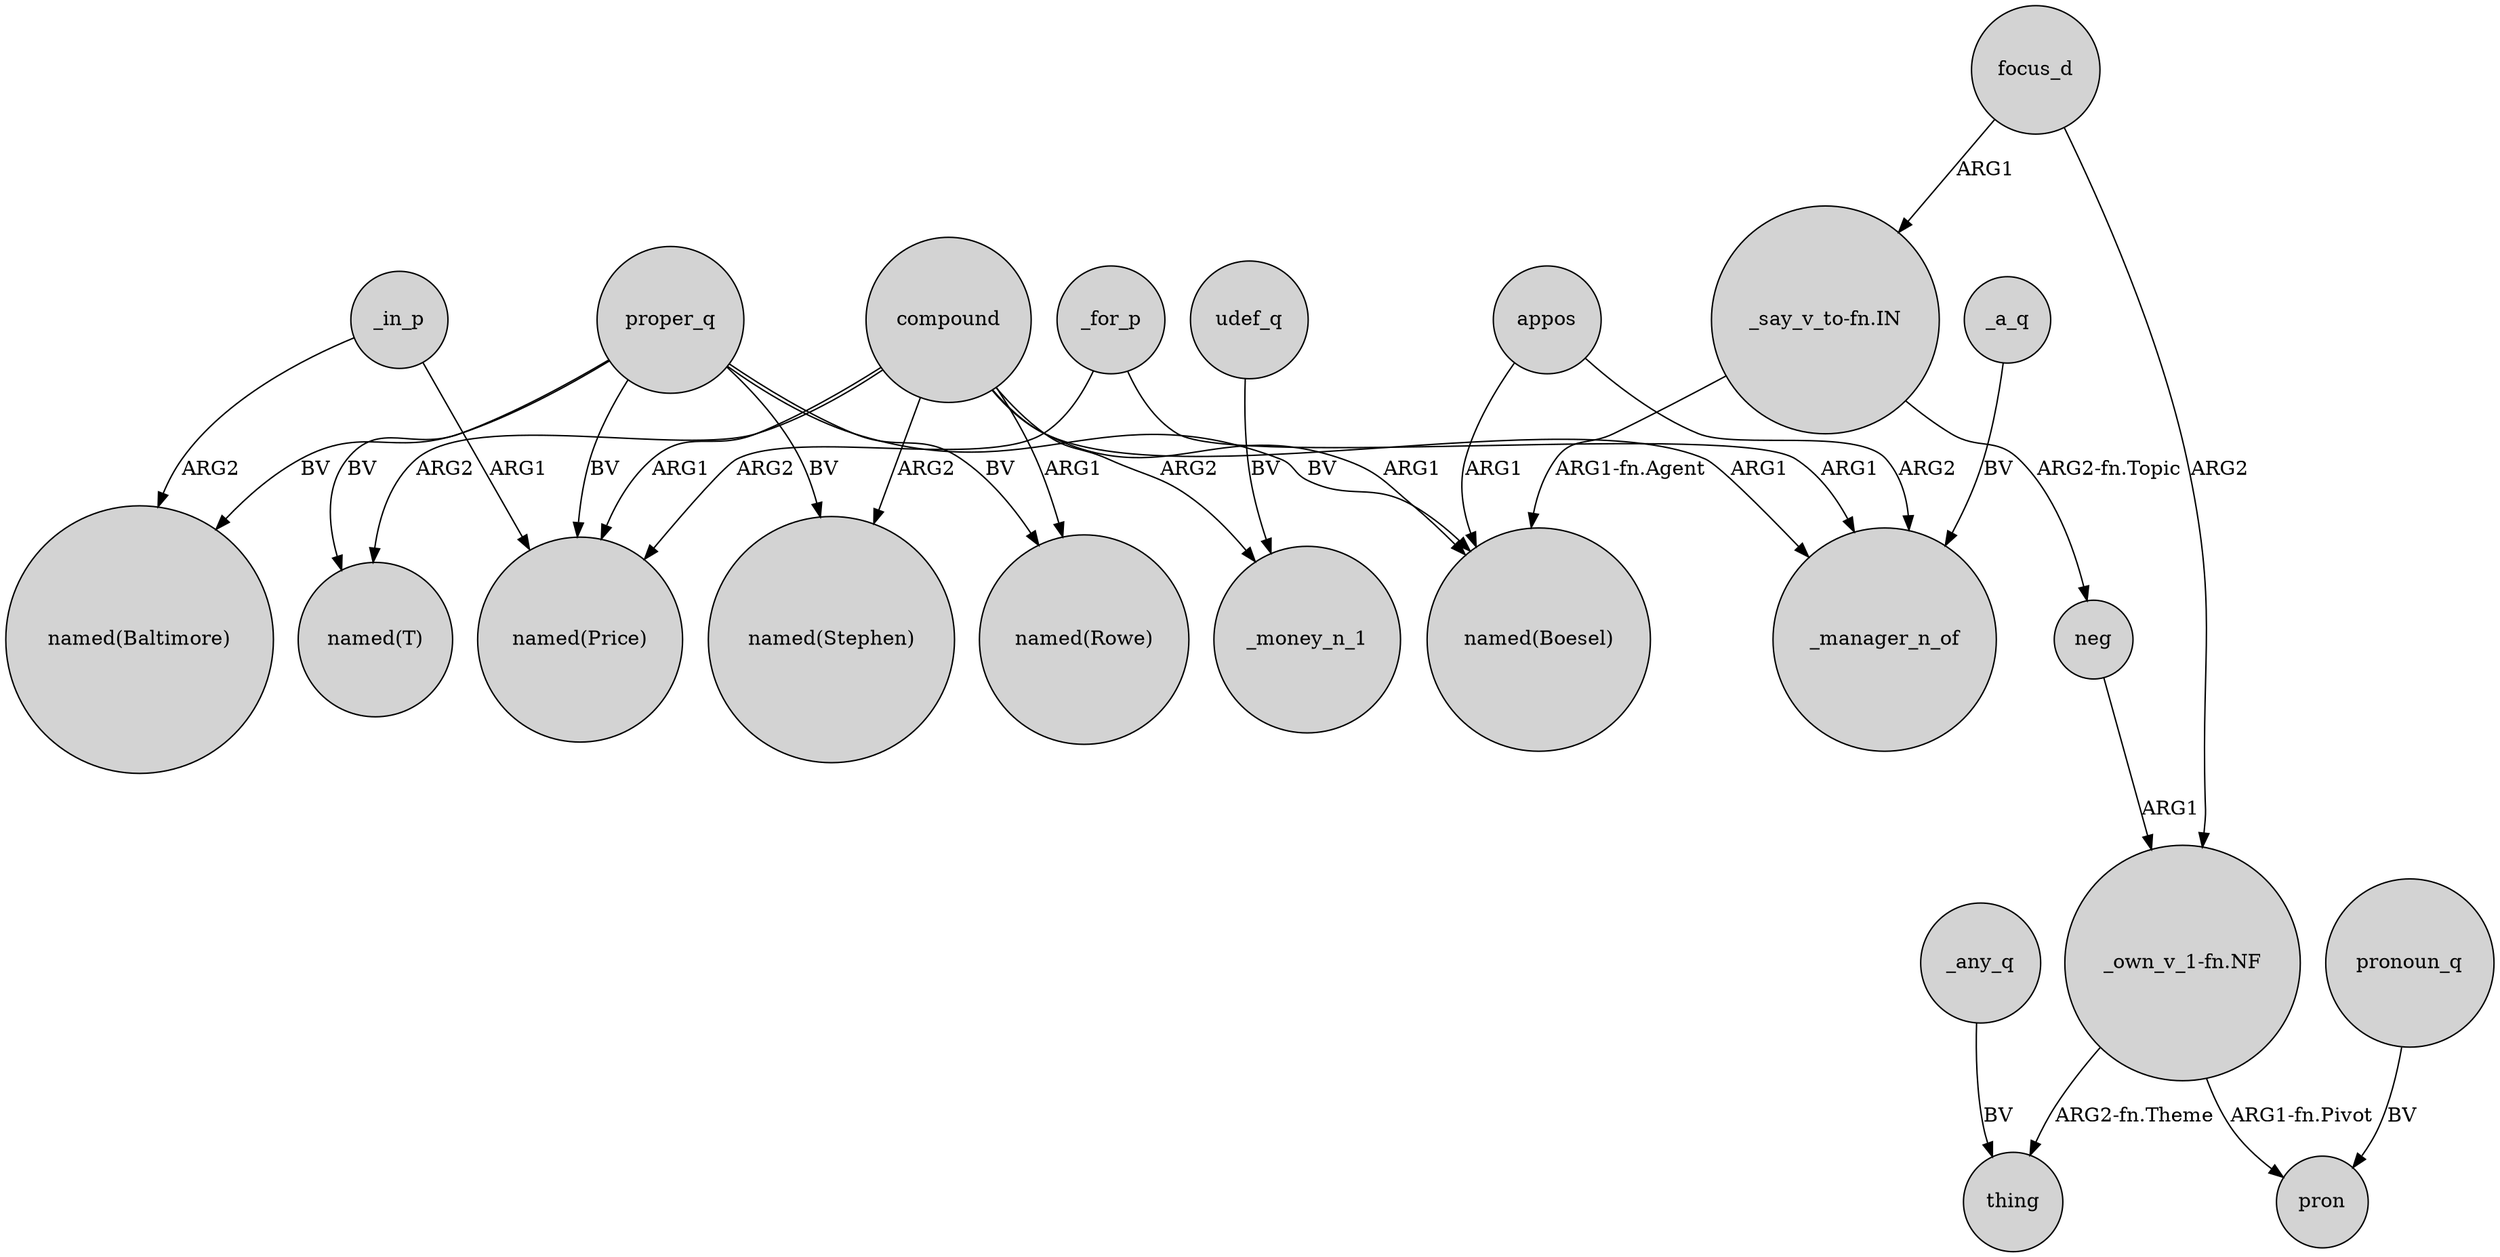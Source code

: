 digraph {
	node [shape=circle style=filled]
	_for_p -> _manager_n_of [label=ARG1]
	udef_q -> _money_n_1 [label=BV]
	compound -> _manager_n_of [label=ARG1]
	compound -> "named(Boesel)" [label=ARG1]
	compound -> "named(T)" [label=ARG2]
	proper_q -> "named(Boesel)" [label=BV]
	proper_q -> "named(T)" [label=BV]
	"_own_v_1-fn.NF" -> thing [label="ARG2-fn.Theme"]
	proper_q -> "named(Rowe)" [label=BV]
	compound -> "named(Rowe)" [label=ARG1]
	_in_p -> "named(Price)" [label=ARG1]
	proper_q -> "named(Price)" [label=BV]
	proper_q -> "named(Baltimore)" [label=BV]
	pronoun_q -> pron [label=BV]
	"_say_v_to-fn.IN" -> "named(Boesel)" [label="ARG1-fn.Agent"]
	"_own_v_1-fn.NF" -> pron [label="ARG1-fn.Pivot"]
	compound -> _money_n_1 [label=ARG2]
	focus_d -> "_own_v_1-fn.NF" [label=ARG2]
	_in_p -> "named(Baltimore)" [label=ARG2]
	_a_q -> _manager_n_of [label=BV]
	_for_p -> "named(Price)" [label=ARG2]
	"_say_v_to-fn.IN" -> neg [label="ARG2-fn.Topic"]
	neg -> "_own_v_1-fn.NF" [label=ARG1]
	appos -> "named(Boesel)" [label=ARG1]
	proper_q -> "named(Stephen)" [label=BV]
	appos -> _manager_n_of [label=ARG2]
	_any_q -> thing [label=BV]
	focus_d -> "_say_v_to-fn.IN" [label=ARG1]
	compound -> "named(Stephen)" [label=ARG2]
	compound -> "named(Price)" [label=ARG1]
}
